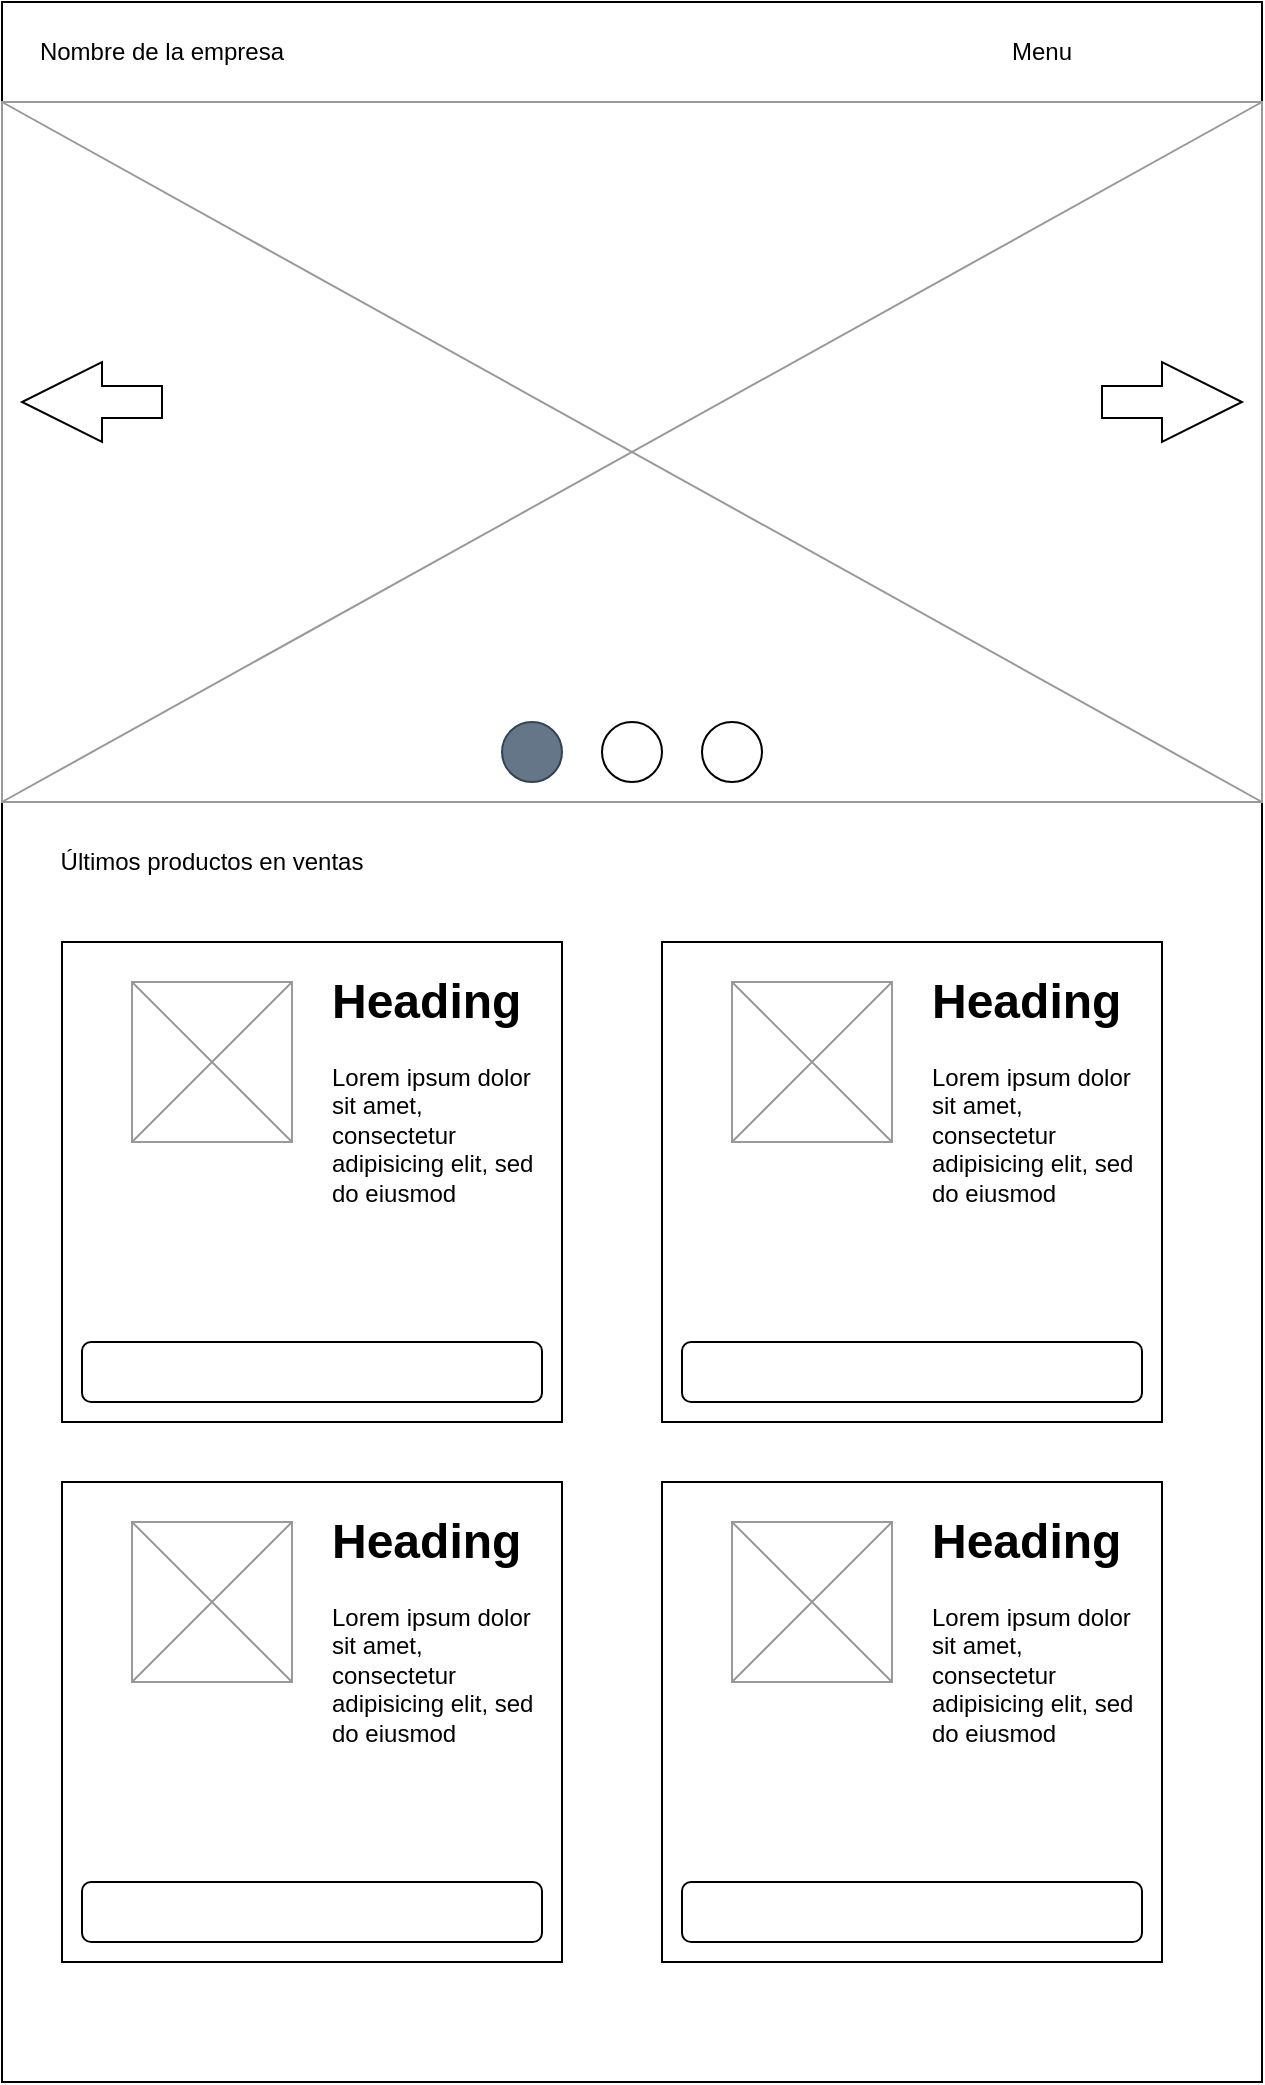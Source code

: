 <mxfile version="13.9.9" type="device"><diagram id="hezany40eihtxEi5Hbe2" name="Page-1"><mxGraphModel dx="714" dy="488" grid="1" gridSize="10" guides="1" tooltips="1" connect="1" arrows="1" fold="1" page="1" pageScale="1" pageWidth="850" pageHeight="1100" math="0" shadow="0"><root><mxCell id="0"/><mxCell id="1" parent="0"/><mxCell id="S2uoS2ZBsWrz9VpASqpG-2" value="" style="rounded=0;whiteSpace=wrap;html=1;" vertex="1" parent="1"><mxGeometry x="120" y="30" width="630" height="1040" as="geometry"/></mxCell><mxCell id="S2uoS2ZBsWrz9VpASqpG-3" value="" style="rounded=0;whiteSpace=wrap;html=1;" vertex="1" parent="1"><mxGeometry x="120" y="30" width="630" height="50" as="geometry"/></mxCell><mxCell id="S2uoS2ZBsWrz9VpASqpG-4" value="Nombre de la empresa" style="text;html=1;strokeColor=none;fillColor=none;align=center;verticalAlign=middle;whiteSpace=wrap;rounded=0;" vertex="1" parent="1"><mxGeometry x="130" y="45" width="140" height="20" as="geometry"/></mxCell><mxCell id="S2uoS2ZBsWrz9VpASqpG-5" value="Menu" style="text;html=1;strokeColor=none;fillColor=none;align=center;verticalAlign=middle;whiteSpace=wrap;rounded=0;" vertex="1" parent="1"><mxGeometry x="570" y="45" width="140" height="20" as="geometry"/></mxCell><mxCell id="S2uoS2ZBsWrz9VpASqpG-7" value="" style="verticalLabelPosition=bottom;shadow=0;dashed=0;align=center;html=1;verticalAlign=top;strokeWidth=1;shape=mxgraph.mockup.graphics.simpleIcon;strokeColor=#999999;" vertex="1" parent="1"><mxGeometry x="120" y="80" width="630" height="350" as="geometry"/></mxCell><mxCell id="S2uoS2ZBsWrz9VpASqpG-8" value="" style="html=1;shadow=0;dashed=0;align=center;verticalAlign=middle;shape=mxgraph.arrows2.arrow;dy=0.6;dx=40;notch=0;" vertex="1" parent="1"><mxGeometry x="670" y="210" width="70" height="40" as="geometry"/></mxCell><mxCell id="S2uoS2ZBsWrz9VpASqpG-9" value="" style="html=1;shadow=0;dashed=0;align=center;verticalAlign=middle;shape=mxgraph.arrows2.arrow;dy=0.6;dx=40;flipH=1;notch=0;" vertex="1" parent="1"><mxGeometry x="130" y="210" width="70" height="40" as="geometry"/></mxCell><mxCell id="S2uoS2ZBsWrz9VpASqpG-12" value="" style="ellipse;whiteSpace=wrap;html=1;aspect=fixed;fillColor=#647687;strokeColor=#314354;fontColor=#ffffff;" vertex="1" parent="1"><mxGeometry x="370" y="390" width="30" height="30" as="geometry"/></mxCell><mxCell id="S2uoS2ZBsWrz9VpASqpG-13" value="" style="ellipse;whiteSpace=wrap;html=1;aspect=fixed;" vertex="1" parent="1"><mxGeometry x="420" y="390" width="30" height="30" as="geometry"/></mxCell><mxCell id="S2uoS2ZBsWrz9VpASqpG-14" value="" style="ellipse;whiteSpace=wrap;html=1;aspect=fixed;" vertex="1" parent="1"><mxGeometry x="470" y="390" width="30" height="30" as="geometry"/></mxCell><mxCell id="S2uoS2ZBsWrz9VpASqpG-18" value="Últimos productos en ventas" style="text;html=1;strokeColor=none;fillColor=none;align=center;verticalAlign=middle;whiteSpace=wrap;rounded=0;" vertex="1" parent="1"><mxGeometry x="130" y="450" width="190" height="20" as="geometry"/></mxCell><mxCell id="S2uoS2ZBsWrz9VpASqpG-19" value="" style="rounded=0;whiteSpace=wrap;html=1;" vertex="1" parent="1"><mxGeometry x="150" y="500" width="250" height="240" as="geometry"/></mxCell><mxCell id="S2uoS2ZBsWrz9VpASqpG-24" value="&lt;h1&gt;Heading&lt;/h1&gt;&lt;p&gt;Lorem ipsum dolor sit amet, consectetur adipisicing elit, sed do eiusmod tempor incididunt ut labore et dolore magna aliqua.&lt;/p&gt;" style="text;html=1;strokeColor=none;fillColor=none;spacing=5;spacingTop=-20;whiteSpace=wrap;overflow=hidden;rounded=0;" vertex="1" parent="1"><mxGeometry x="280" y="510" width="110" height="120" as="geometry"/></mxCell><mxCell id="S2uoS2ZBsWrz9VpASqpG-27" value="" style="verticalLabelPosition=bottom;shadow=0;dashed=0;align=center;html=1;verticalAlign=top;strokeWidth=1;shape=mxgraph.mockup.graphics.simpleIcon;strokeColor=#999999;" vertex="1" parent="1"><mxGeometry x="185" y="520" width="80" height="80" as="geometry"/></mxCell><mxCell id="S2uoS2ZBsWrz9VpASqpG-33" value="Info" style="text;html=1;strokeColor=none;fillColor=none;align=center;verticalAlign=middle;whiteSpace=wrap;rounded=0;" vertex="1" parent="1"><mxGeometry x="467.5" y="705" width="40" height="20" as="geometry"/></mxCell><mxCell id="S2uoS2ZBsWrz9VpASqpG-34" value="" style="rounded=0;whiteSpace=wrap;html=1;" vertex="1" parent="1"><mxGeometry x="450" y="500" width="250" height="240" as="geometry"/></mxCell><mxCell id="S2uoS2ZBsWrz9VpASqpG-35" value="" style="verticalLabelPosition=bottom;shadow=0;dashed=0;align=center;html=1;verticalAlign=top;strokeWidth=1;shape=mxgraph.mockup.graphics.simpleIcon;strokeColor=#999999;" vertex="1" parent="1"><mxGeometry x="485" y="520" width="80" height="80" as="geometry"/></mxCell><mxCell id="S2uoS2ZBsWrz9VpASqpG-36" value="&lt;h1&gt;Heading&lt;/h1&gt;&lt;p&gt;Lorem ipsum dolor sit amet, consectetur adipisicing elit, sed do eiusmod tempor incididunt ut labore et dolore magna aliqua.&lt;/p&gt;" style="text;html=1;strokeColor=none;fillColor=none;spacing=5;spacingTop=-20;whiteSpace=wrap;overflow=hidden;rounded=0;" vertex="1" parent="1"><mxGeometry x="580" y="510" width="110" height="120" as="geometry"/></mxCell><mxCell id="S2uoS2ZBsWrz9VpASqpG-42" value="" style="rounded=1;whiteSpace=wrap;html=1;" vertex="1" parent="1"><mxGeometry x="160" y="700" width="230" height="30" as="geometry"/></mxCell><mxCell id="S2uoS2ZBsWrz9VpASqpG-43" value="" style="rounded=1;whiteSpace=wrap;html=1;" vertex="1" parent="1"><mxGeometry x="460" y="700" width="230" height="30" as="geometry"/></mxCell><mxCell id="S2uoS2ZBsWrz9VpASqpG-44" value="" style="rounded=0;whiteSpace=wrap;html=1;" vertex="1" parent="1"><mxGeometry x="150" y="770" width="250" height="240" as="geometry"/></mxCell><mxCell id="S2uoS2ZBsWrz9VpASqpG-45" value="" style="verticalLabelPosition=bottom;shadow=0;dashed=0;align=center;html=1;verticalAlign=top;strokeWidth=1;shape=mxgraph.mockup.graphics.simpleIcon;strokeColor=#999999;" vertex="1" parent="1"><mxGeometry x="185" y="790" width="80" height="80" as="geometry"/></mxCell><mxCell id="S2uoS2ZBsWrz9VpASqpG-46" value="&lt;h1&gt;Heading&lt;/h1&gt;&lt;p&gt;Lorem ipsum dolor sit amet, consectetur adipisicing elit, sed do eiusmod tempor incididunt ut labore et dolore magna aliqua.&lt;/p&gt;" style="text;html=1;strokeColor=none;fillColor=none;spacing=5;spacingTop=-20;whiteSpace=wrap;overflow=hidden;rounded=0;" vertex="1" parent="1"><mxGeometry x="280" y="780" width="110" height="120" as="geometry"/></mxCell><mxCell id="S2uoS2ZBsWrz9VpASqpG-47" value="" style="rounded=1;whiteSpace=wrap;html=1;" vertex="1" parent="1"><mxGeometry x="160" y="970" width="230" height="30" as="geometry"/></mxCell><mxCell id="S2uoS2ZBsWrz9VpASqpG-49" value="" style="rounded=0;whiteSpace=wrap;html=1;" vertex="1" parent="1"><mxGeometry x="450" y="770" width="250" height="240" as="geometry"/></mxCell><mxCell id="S2uoS2ZBsWrz9VpASqpG-50" value="" style="verticalLabelPosition=bottom;shadow=0;dashed=0;align=center;html=1;verticalAlign=top;strokeWidth=1;shape=mxgraph.mockup.graphics.simpleIcon;strokeColor=#999999;" vertex="1" parent="1"><mxGeometry x="485" y="790" width="80" height="80" as="geometry"/></mxCell><mxCell id="S2uoS2ZBsWrz9VpASqpG-51" value="&lt;h1&gt;Heading&lt;/h1&gt;&lt;p&gt;Lorem ipsum dolor sit amet, consectetur adipisicing elit, sed do eiusmod tempor incididunt ut labore et dolore magna aliqua.&lt;/p&gt;" style="text;html=1;strokeColor=none;fillColor=none;spacing=5;spacingTop=-20;whiteSpace=wrap;overflow=hidden;rounded=0;" vertex="1" parent="1"><mxGeometry x="580" y="780" width="110" height="120" as="geometry"/></mxCell><mxCell id="S2uoS2ZBsWrz9VpASqpG-52" value="" style="rounded=1;whiteSpace=wrap;html=1;" vertex="1" parent="1"><mxGeometry x="460" y="970" width="230" height="30" as="geometry"/></mxCell></root></mxGraphModel></diagram></mxfile>